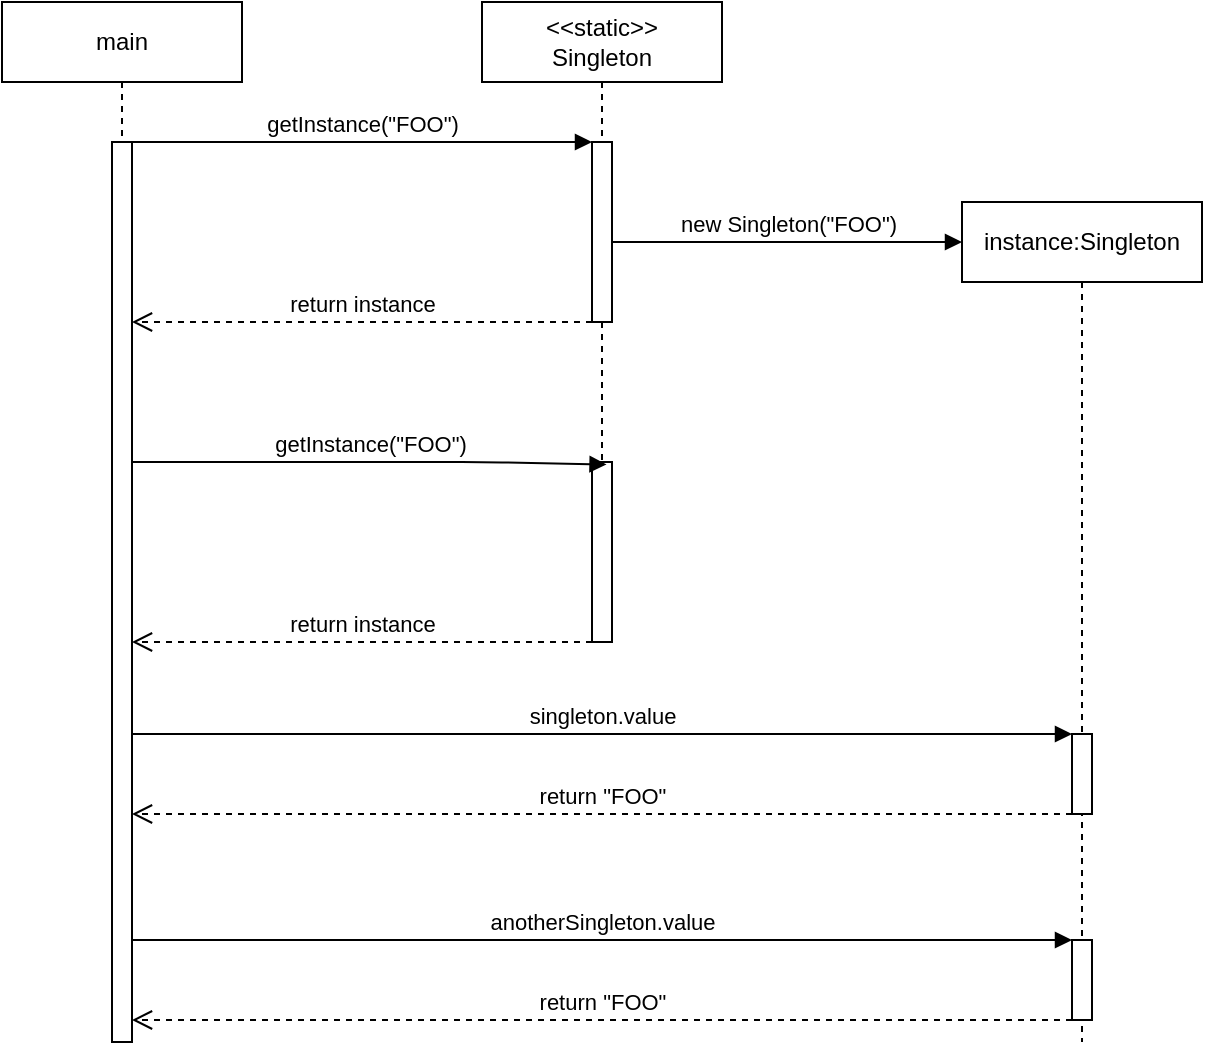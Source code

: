 <mxfile version="13.6.5">
    <diagram id="gm01xaLx72qBgZKnuGk0" name="Page-1">
        <mxGraphModel dx="992" dy="587" grid="1" gridSize="10" guides="1" tooltips="1" connect="1" arrows="1" fold="1" page="1" pageScale="1" pageWidth="850" pageHeight="1100" math="0" shadow="0">
            <root>
                <mxCell id="0"/>
                <mxCell id="1" parent="0"/>
                <mxCell id="4" value="main" style="shape=umlLifeline;perimeter=lifelinePerimeter;whiteSpace=wrap;html=1;container=1;collapsible=0;recursiveResize=0;outlineConnect=0;" vertex="1" parent="1">
                    <mxGeometry x="40" y="40" width="120" height="490" as="geometry"/>
                </mxCell>
                <mxCell id="6" value="" style="html=1;points=[];perimeter=orthogonalPerimeter;" vertex="1" parent="1">
                    <mxGeometry x="95" y="110" width="10" height="450" as="geometry"/>
                </mxCell>
                <mxCell id="9" value="&amp;lt;&amp;lt;static&amp;gt;&amp;gt;&lt;br&gt;Singleton" style="shape=umlLifeline;perimeter=lifelinePerimeter;whiteSpace=wrap;html=1;container=1;collapsible=0;recursiveResize=0;outlineConnect=0;" vertex="1" parent="1">
                    <mxGeometry x="280" y="40" width="120" height="320" as="geometry"/>
                </mxCell>
                <mxCell id="10" value="" style="html=1;points=[];perimeter=orthogonalPerimeter;" vertex="1" parent="9">
                    <mxGeometry x="55" y="70" width="10" height="90" as="geometry"/>
                </mxCell>
                <mxCell id="22" value="" style="html=1;points=[];perimeter=orthogonalPerimeter;" vertex="1" parent="9">
                    <mxGeometry x="55" y="230" width="10" height="90" as="geometry"/>
                </mxCell>
                <mxCell id="12" value="getInstance(&quot;FOO&quot;)" style="html=1;verticalAlign=bottom;endArrow=block;" edge="1" parent="1" source="6" target="10">
                    <mxGeometry width="80" relative="1" as="geometry">
                        <mxPoint x="360" y="210" as="sourcePoint"/>
                        <mxPoint x="440" y="210" as="targetPoint"/>
                        <Array as="points">
                            <mxPoint x="280" y="110"/>
                        </Array>
                    </mxGeometry>
                </mxCell>
                <mxCell id="13" value="instance:Singleton" style="shape=umlLifeline;perimeter=lifelinePerimeter;whiteSpace=wrap;html=1;container=1;collapsible=0;recursiveResize=0;outlineConnect=0;" vertex="1" parent="1">
                    <mxGeometry x="520" y="140" width="120" height="420" as="geometry"/>
                </mxCell>
                <mxCell id="16" value="" style="html=1;points=[];perimeter=orthogonalPerimeter;" vertex="1" parent="13">
                    <mxGeometry height="40" as="geometry"/>
                </mxCell>
                <mxCell id="17" value="" style="html=1;points=[];perimeter=orthogonalPerimeter;" vertex="1" parent="13">
                    <mxGeometry x="55" y="266" width="10" height="40" as="geometry"/>
                </mxCell>
                <mxCell id="26" value="" style="html=1;points=[];perimeter=orthogonalPerimeter;" vertex="1" parent="13">
                    <mxGeometry x="55" y="369" width="10" height="40" as="geometry"/>
                </mxCell>
                <mxCell id="15" value="new Singleton(&quot;FOO&quot;)" style="html=1;verticalAlign=bottom;endArrow=block;" edge="1" parent="1" source="10" target="16">
                    <mxGeometry width="80" relative="1" as="geometry">
                        <mxPoint x="335" y="160" as="sourcePoint"/>
                        <mxPoint x="590" y="200" as="targetPoint"/>
                        <Array as="points">
                            <mxPoint x="420" y="160"/>
                        </Array>
                    </mxGeometry>
                </mxCell>
                <mxCell id="19" value="return instance" style="html=1;verticalAlign=bottom;endArrow=open;dashed=1;endSize=8;" edge="1" parent="1" source="10" target="6">
                    <mxGeometry relative="1" as="geometry">
                        <mxPoint x="320" y="189.66" as="sourcePoint"/>
                        <mxPoint x="150" y="189.66" as="targetPoint"/>
                        <Array as="points">
                            <mxPoint x="250" y="200"/>
                        </Array>
                    </mxGeometry>
                </mxCell>
                <mxCell id="20" value="getInstance(&quot;FOO&quot;)" style="html=1;verticalAlign=bottom;endArrow=block;entryX=0.728;entryY=0.014;entryDx=0;entryDy=0;entryPerimeter=0;" edge="1" parent="1" source="6" target="22">
                    <mxGeometry width="80" relative="1" as="geometry">
                        <mxPoint x="105" y="270" as="sourcePoint"/>
                        <mxPoint x="320" y="270" as="targetPoint"/>
                        <Array as="points">
                            <mxPoint x="280" y="270"/>
                        </Array>
                    </mxGeometry>
                </mxCell>
                <mxCell id="21" value="return instance" style="html=1;verticalAlign=bottom;endArrow=open;dashed=1;endSize=8;" edge="1" parent="1" source="22" target="6">
                    <mxGeometry relative="1" as="geometry">
                        <mxPoint x="310" y="340" as="sourcePoint"/>
                        <mxPoint x="105" y="340" as="targetPoint"/>
                        <Array as="points">
                            <mxPoint x="290" y="360"/>
                        </Array>
                    </mxGeometry>
                </mxCell>
                <mxCell id="23" value="singleton.value" style="html=1;verticalAlign=bottom;endArrow=block;" edge="1" parent="1" target="17">
                    <mxGeometry width="80" relative="1" as="geometry">
                        <mxPoint x="105" y="406" as="sourcePoint"/>
                        <mxPoint x="487.28" y="407.26" as="targetPoint"/>
                        <Array as="points">
                            <mxPoint x="425" y="406"/>
                        </Array>
                    </mxGeometry>
                </mxCell>
                <mxCell id="25" value="return &quot;FOO&quot;" style="html=1;verticalAlign=bottom;endArrow=open;dashed=1;endSize=8;" edge="1" parent="1" source="17">
                    <mxGeometry relative="1" as="geometry">
                        <mxPoint x="390" y="456" as="sourcePoint"/>
                        <mxPoint x="105" y="446" as="targetPoint"/>
                        <Array as="points">
                            <mxPoint x="520" y="446"/>
                        </Array>
                    </mxGeometry>
                </mxCell>
                <mxCell id="27" value="anotherSingleton.value" style="html=1;verticalAlign=bottom;endArrow=block;" edge="1" parent="1" target="26">
                    <mxGeometry width="80" relative="1" as="geometry">
                        <mxPoint x="105" y="509" as="sourcePoint"/>
                        <mxPoint x="487.28" y="510.26" as="targetPoint"/>
                        <Array as="points">
                            <mxPoint x="425" y="509"/>
                        </Array>
                    </mxGeometry>
                </mxCell>
                <mxCell id="28" value="return &quot;FOO&quot;" style="html=1;verticalAlign=bottom;endArrow=open;dashed=1;endSize=8;" edge="1" parent="1" source="26">
                    <mxGeometry relative="1" as="geometry">
                        <mxPoint x="390" y="559" as="sourcePoint"/>
                        <mxPoint x="105" y="549" as="targetPoint"/>
                        <Array as="points">
                            <mxPoint x="520" y="549"/>
                        </Array>
                    </mxGeometry>
                </mxCell>
            </root>
        </mxGraphModel>
    </diagram>
</mxfile>